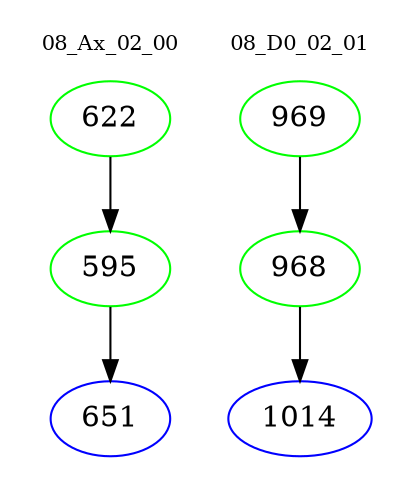 digraph{
subgraph cluster_0 {
color = white
label = "08_Ax_02_00";
fontsize=10;
T0_622 [label="622", color="green"]
T0_622 -> T0_595 [color="black"]
T0_595 [label="595", color="green"]
T0_595 -> T0_651 [color="black"]
T0_651 [label="651", color="blue"]
}
subgraph cluster_1 {
color = white
label = "08_D0_02_01";
fontsize=10;
T1_969 [label="969", color="green"]
T1_969 -> T1_968 [color="black"]
T1_968 [label="968", color="green"]
T1_968 -> T1_1014 [color="black"]
T1_1014 [label="1014", color="blue"]
}
}
